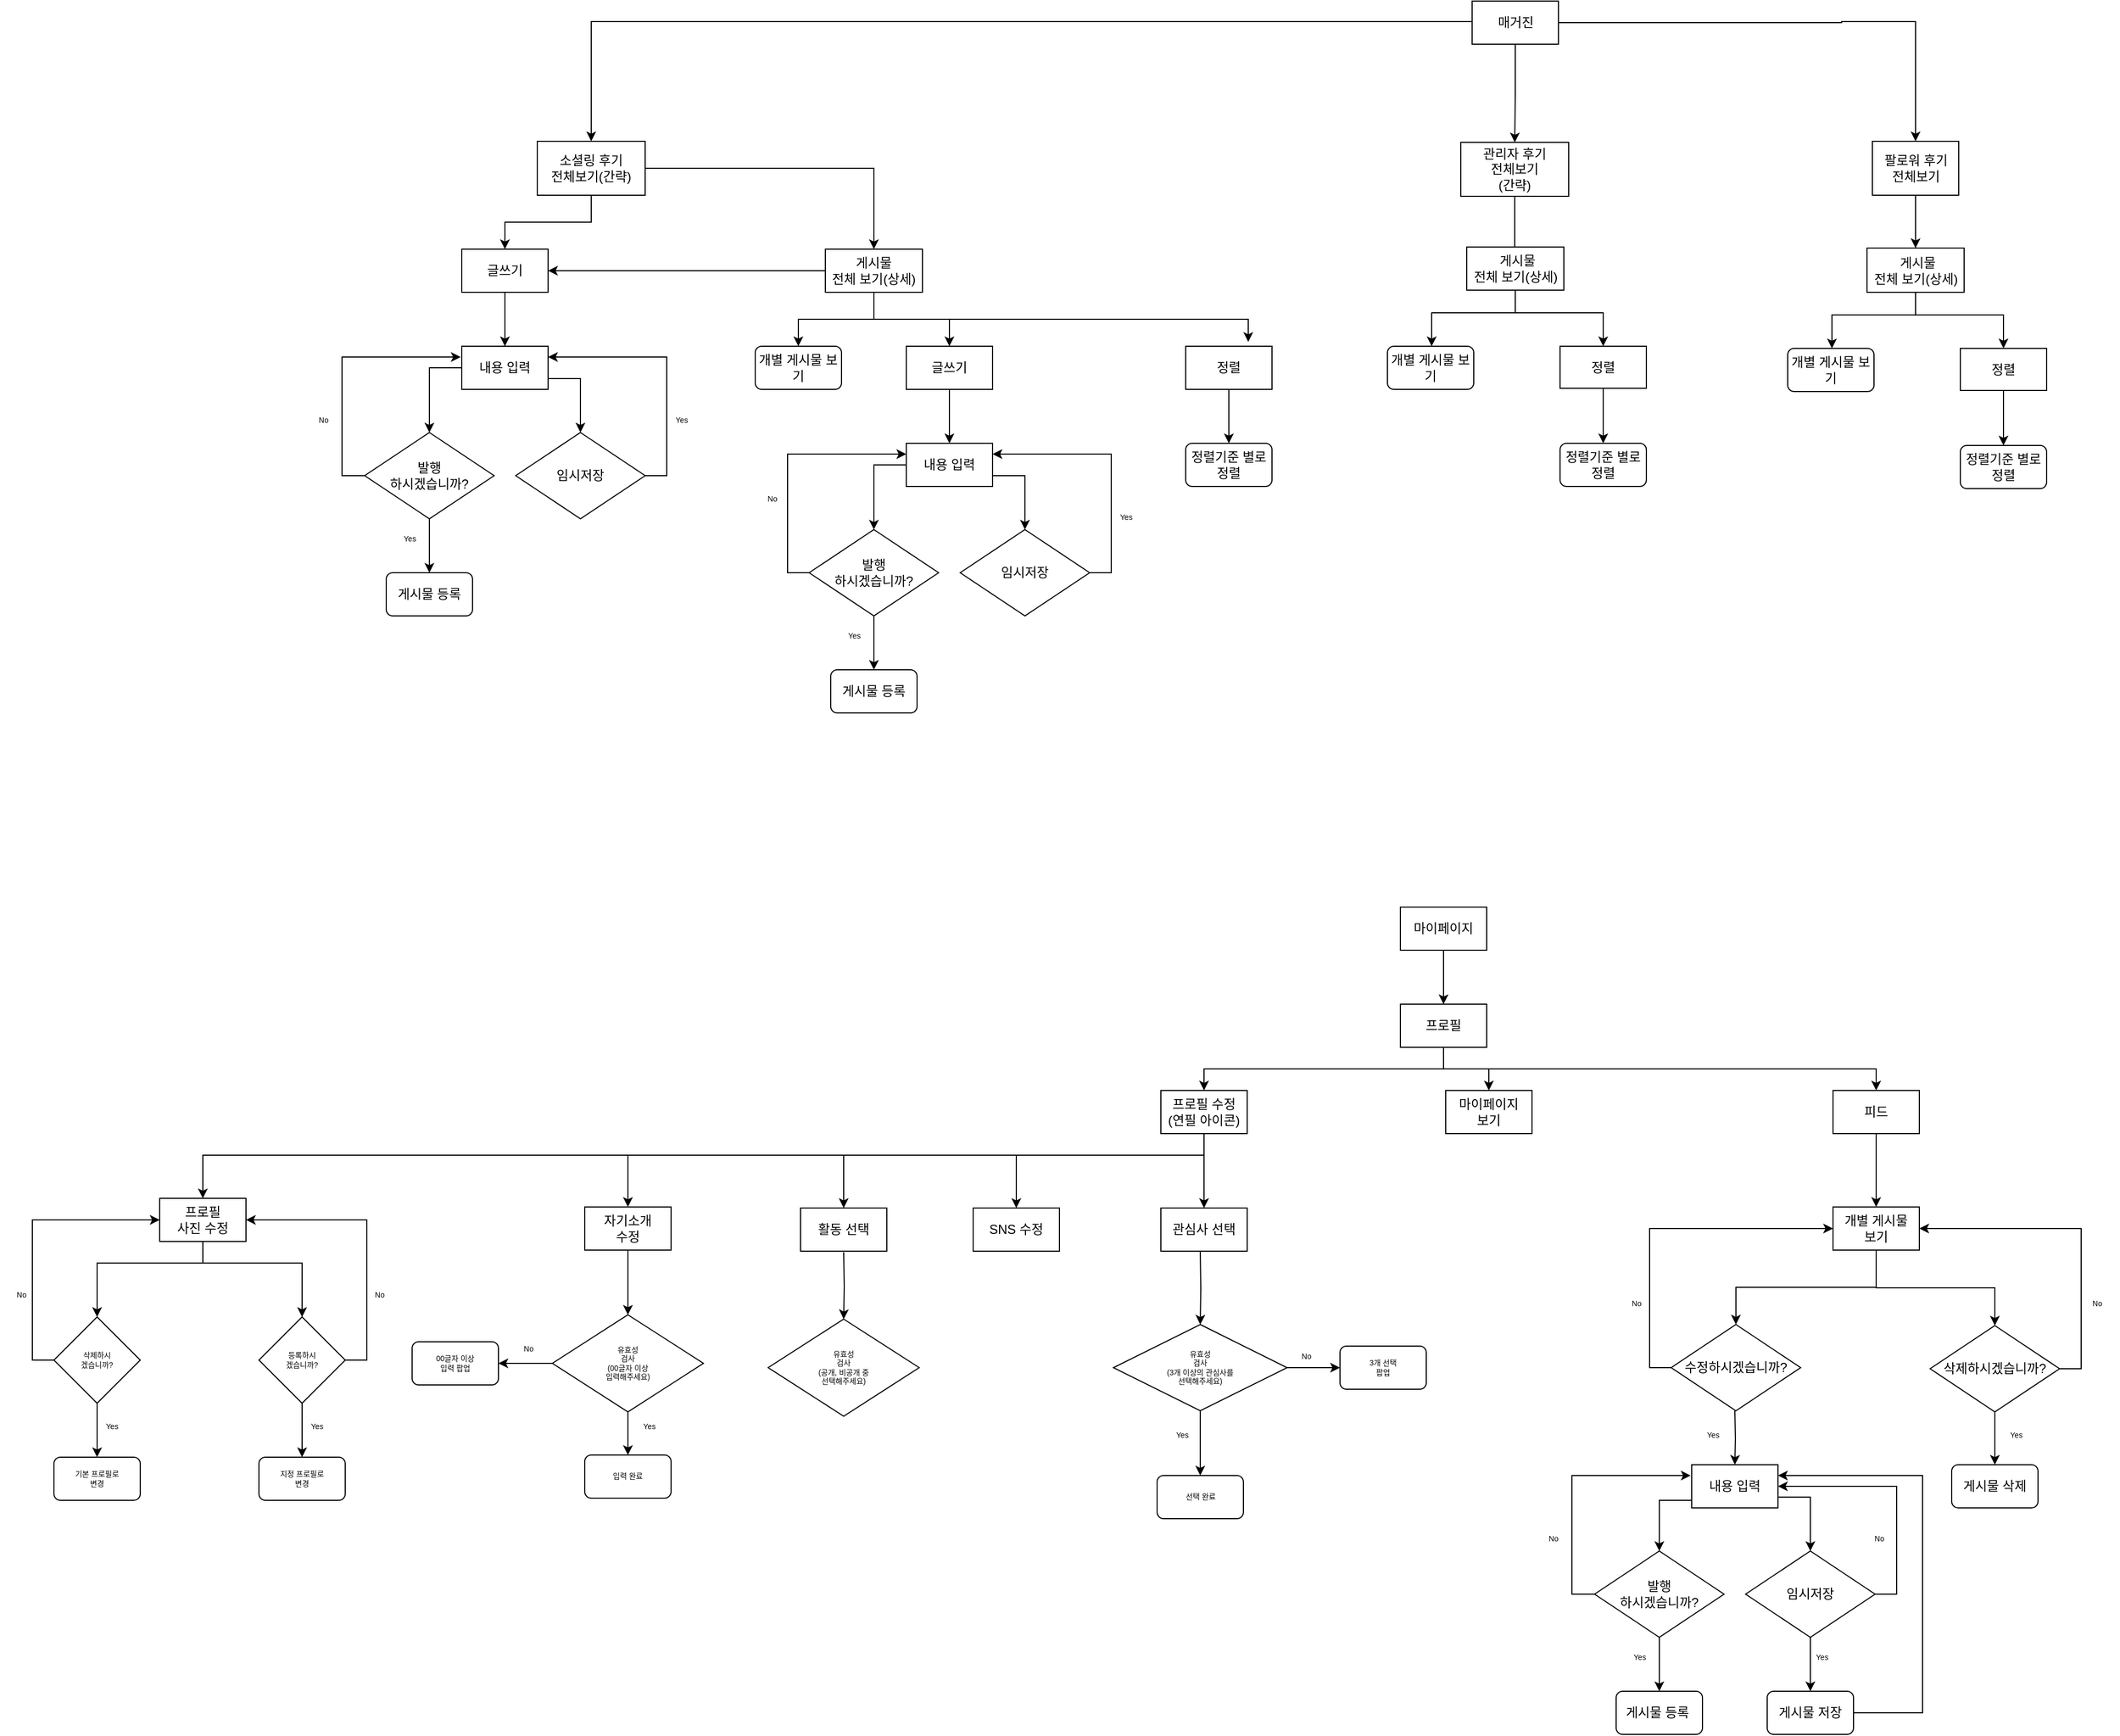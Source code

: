 <mxfile version="15.3.3" type="github">
  <diagram id="C5RBs43oDa-KdzZeNtuy" name="Page-1">
    <mxGraphModel dx="3132" dy="660" grid="1" gridSize="10" guides="1" tooltips="1" connect="1" arrows="1" fold="1" page="1" pageScale="1" pageWidth="1920" pageHeight="1200" math="0" shadow="0">
      <root>
        <mxCell id="WIyWlLk6GJQsqaUBKTNV-0" />
        <mxCell id="WIyWlLk6GJQsqaUBKTNV-1" parent="WIyWlLk6GJQsqaUBKTNV-0" />
        <mxCell id="82u62CwxhhfS4tkd6ag3-348" style="edgeStyle=orthogonalEdgeStyle;rounded=0;orthogonalLoop=1;jettySize=auto;html=1;exitX=0.5;exitY=1;exitDx=0;exitDy=0;entryX=0.5;entryY=0;entryDx=0;entryDy=0;fontSize=7;" parent="WIyWlLk6GJQsqaUBKTNV-1" source="82u62CwxhhfS4tkd6ag3-171" edge="1">
          <mxGeometry relative="1" as="geometry">
            <mxPoint x="1244" y="360" as="targetPoint" />
          </mxGeometry>
        </mxCell>
        <mxCell id="82u62CwxhhfS4tkd6ag3-171" value="관리자 후기&lt;br&gt;전체보기&lt;br&gt;(간략)" style="rounded=0;whiteSpace=wrap;html=1;" parent="WIyWlLk6GJQsqaUBKTNV-1" vertex="1">
          <mxGeometry x="1194" y="241" width="100" height="50" as="geometry" />
        </mxCell>
        <mxCell id="82u62CwxhhfS4tkd6ag3-173" value="" style="edgeStyle=orthogonalEdgeStyle;rounded=0;orthogonalLoop=1;jettySize=auto;html=1;" parent="WIyWlLk6GJQsqaUBKTNV-1" source="82u62CwxhhfS4tkd6ag3-172" target="82u62CwxhhfS4tkd6ag3-171" edge="1">
          <mxGeometry relative="1" as="geometry" />
        </mxCell>
        <mxCell id="82u62CwxhhfS4tkd6ag3-182" style="edgeStyle=orthogonalEdgeStyle;rounded=0;orthogonalLoop=1;jettySize=auto;html=1;entryX=0.5;entryY=0;entryDx=0;entryDy=0;" parent="WIyWlLk6GJQsqaUBKTNV-1" source="82u62CwxhhfS4tkd6ag3-172" target="82u62CwxhhfS4tkd6ag3-174" edge="1">
          <mxGeometry relative="1" as="geometry">
            <Array as="points">
              <mxPoint x="388" y="129" />
            </Array>
          </mxGeometry>
        </mxCell>
        <mxCell id="82u62CwxhhfS4tkd6ag3-183" style="edgeStyle=orthogonalEdgeStyle;rounded=0;orthogonalLoop=1;jettySize=auto;html=1;entryX=0.5;entryY=0;entryDx=0;entryDy=0;exitX=1;exitY=0.5;exitDx=0;exitDy=0;" parent="WIyWlLk6GJQsqaUBKTNV-1" source="82u62CwxhhfS4tkd6ag3-172" target="82u62CwxhhfS4tkd6ag3-176" edge="1">
          <mxGeometry relative="1" as="geometry">
            <mxPoint x="1546.5" y="179" as="sourcePoint" />
            <Array as="points">
              <mxPoint x="1547" y="130" />
              <mxPoint x="1757" y="129" />
            </Array>
          </mxGeometry>
        </mxCell>
        <mxCell id="82u62CwxhhfS4tkd6ag3-172" value="매거진" style="rounded=0;whiteSpace=wrap;html=1;" parent="WIyWlLk6GJQsqaUBKTNV-1" vertex="1">
          <mxGeometry x="1204.5" y="110" width="80" height="40" as="geometry" />
        </mxCell>
        <mxCell id="82u62CwxhhfS4tkd6ag3-185" style="edgeStyle=orthogonalEdgeStyle;rounded=0;orthogonalLoop=1;jettySize=auto;html=1;exitX=0.5;exitY=1;exitDx=0;exitDy=0;entryX=0.5;entryY=0;entryDx=0;entryDy=0;" parent="WIyWlLk6GJQsqaUBKTNV-1" source="82u62CwxhhfS4tkd6ag3-174" target="82u62CwxhhfS4tkd6ag3-188" edge="1">
          <mxGeometry relative="1" as="geometry">
            <mxPoint x="408" y="340" as="targetPoint" />
            <Array as="points">
              <mxPoint x="388" y="315" />
              <mxPoint x="308" y="315" />
            </Array>
          </mxGeometry>
        </mxCell>
        <mxCell id="82u62CwxhhfS4tkd6ag3-209" style="edgeStyle=orthogonalEdgeStyle;rounded=0;orthogonalLoop=1;jettySize=auto;html=1;entryX=0.5;entryY=0;entryDx=0;entryDy=0;" parent="WIyWlLk6GJQsqaUBKTNV-1" source="82u62CwxhhfS4tkd6ag3-174" target="82u62CwxhhfS4tkd6ag3-187" edge="1">
          <mxGeometry relative="1" as="geometry" />
        </mxCell>
        <mxCell id="82u62CwxhhfS4tkd6ag3-174" value="소셜링 후기 &lt;br&gt;전체보기(간략)" style="rounded=0;whiteSpace=wrap;html=1;" parent="WIyWlLk6GJQsqaUBKTNV-1" vertex="1">
          <mxGeometry x="338" y="240" width="100" height="50" as="geometry" />
        </mxCell>
        <mxCell id="82u62CwxhhfS4tkd6ag3-373" value="" style="edgeStyle=orthogonalEdgeStyle;rounded=0;orthogonalLoop=1;jettySize=auto;html=1;fontSize=7;" parent="WIyWlLk6GJQsqaUBKTNV-1" source="82u62CwxhhfS4tkd6ag3-176" target="82u62CwxhhfS4tkd6ag3-367" edge="1">
          <mxGeometry relative="1" as="geometry" />
        </mxCell>
        <mxCell id="82u62CwxhhfS4tkd6ag3-176" value="팔로워 후기&lt;br&gt;전체보기" style="whiteSpace=wrap;html=1;rounded=0;" parent="WIyWlLk6GJQsqaUBKTNV-1" vertex="1">
          <mxGeometry x="1575.5" y="240" width="80" height="50" as="geometry" />
        </mxCell>
        <mxCell id="82u62CwxhhfS4tkd6ag3-215" style="edgeStyle=orthogonalEdgeStyle;rounded=0;orthogonalLoop=1;jettySize=auto;html=1;exitX=0;exitY=0.5;exitDx=0;exitDy=0;entryX=1;entryY=0.5;entryDx=0;entryDy=0;" parent="WIyWlLk6GJQsqaUBKTNV-1" source="82u62CwxhhfS4tkd6ag3-187" target="82u62CwxhhfS4tkd6ag3-188" edge="1">
          <mxGeometry relative="1" as="geometry" />
        </mxCell>
        <mxCell id="82u62CwxhhfS4tkd6ag3-267" style="edgeStyle=orthogonalEdgeStyle;rounded=0;orthogonalLoop=1;jettySize=auto;html=1;fontSize=7;" parent="WIyWlLk6GJQsqaUBKTNV-1" source="82u62CwxhhfS4tkd6ag3-187" target="82u62CwxhhfS4tkd6ag3-212" edge="1">
          <mxGeometry relative="1" as="geometry" />
        </mxCell>
        <mxCell id="82u62CwxhhfS4tkd6ag3-268" style="edgeStyle=orthogonalEdgeStyle;rounded=0;orthogonalLoop=1;jettySize=auto;html=1;entryX=0.5;entryY=0;entryDx=0;entryDy=0;fontSize=7;" parent="WIyWlLk6GJQsqaUBKTNV-1" source="82u62CwxhhfS4tkd6ag3-187" target="82u62CwxhhfS4tkd6ag3-256" edge="1">
          <mxGeometry relative="1" as="geometry" />
        </mxCell>
        <mxCell id="82u62CwxhhfS4tkd6ag3-356" style="edgeStyle=orthogonalEdgeStyle;rounded=0;orthogonalLoop=1;jettySize=auto;html=1;entryX=0.5;entryY=0;entryDx=0;entryDy=0;fontSize=7;" parent="WIyWlLk6GJQsqaUBKTNV-1" edge="1">
          <mxGeometry relative="1" as="geometry">
            <mxPoint x="650.0" y="376" as="sourcePoint" />
            <mxPoint x="997" y="426" as="targetPoint" />
            <Array as="points">
              <mxPoint x="650" y="405" />
              <mxPoint x="997" y="405" />
            </Array>
          </mxGeometry>
        </mxCell>
        <mxCell id="82u62CwxhhfS4tkd6ag3-187" value="게시물&lt;br&gt;전체 보기(상세)" style="rounded=0;whiteSpace=wrap;html=1;" parent="WIyWlLk6GJQsqaUBKTNV-1" vertex="1">
          <mxGeometry x="605" y="340" width="90" height="40" as="geometry" />
        </mxCell>
        <mxCell id="82u62CwxhhfS4tkd6ag3-201" value="" style="edgeStyle=orthogonalEdgeStyle;rounded=0;orthogonalLoop=1;jettySize=auto;html=1;" parent="WIyWlLk6GJQsqaUBKTNV-1" source="82u62CwxhhfS4tkd6ag3-188" target="82u62CwxhhfS4tkd6ag3-189" edge="1">
          <mxGeometry relative="1" as="geometry" />
        </mxCell>
        <mxCell id="MoMLf2twUXS6G3p3ZRfT-62" value="" style="edgeStyle=orthogonalEdgeStyle;rounded=0;orthogonalLoop=1;jettySize=auto;html=1;endArrow=classic;endFill=1;sourcePerimeterSpacing=8;targetPerimeterSpacing=8;" edge="1" parent="WIyWlLk6GJQsqaUBKTNV-1" source="82u62CwxhhfS4tkd6ag3-188">
          <mxGeometry relative="1" as="geometry">
            <mxPoint x="308" y="452" as="targetPoint" />
          </mxGeometry>
        </mxCell>
        <mxCell id="MoMLf2twUXS6G3p3ZRfT-64" value="" style="edgeStyle=orthogonalEdgeStyle;rounded=0;orthogonalLoop=1;jettySize=auto;html=1;endArrow=classic;endFill=1;sourcePerimeterSpacing=8;targetPerimeterSpacing=8;" edge="1" parent="WIyWlLk6GJQsqaUBKTNV-1" source="82u62CwxhhfS4tkd6ag3-188">
          <mxGeometry relative="1" as="geometry">
            <mxPoint x="308" y="452" as="targetPoint" />
          </mxGeometry>
        </mxCell>
        <mxCell id="82u62CwxhhfS4tkd6ag3-188" value="글쓰기" style="rounded=0;whiteSpace=wrap;html=1;" parent="WIyWlLk6GJQsqaUBKTNV-1" vertex="1">
          <mxGeometry x="268" y="340" width="80" height="40" as="geometry" />
        </mxCell>
        <mxCell id="82u62CwxhhfS4tkd6ag3-203" value="" style="edgeStyle=orthogonalEdgeStyle;rounded=0;orthogonalLoop=1;jettySize=auto;html=1;entryX=0.5;entryY=0;entryDx=0;entryDy=0;" parent="WIyWlLk6GJQsqaUBKTNV-1" source="82u62CwxhhfS4tkd6ag3-189" target="82u62CwxhhfS4tkd6ag3-191" edge="1">
          <mxGeometry relative="1" as="geometry">
            <mxPoint x="188" y="450" as="targetPoint" />
            <Array as="points">
              <mxPoint x="238" y="450" />
            </Array>
          </mxGeometry>
        </mxCell>
        <mxCell id="82u62CwxhhfS4tkd6ag3-205" value="" style="edgeStyle=orthogonalEdgeStyle;rounded=0;orthogonalLoop=1;jettySize=auto;html=1;entryX=0.5;entryY=0;entryDx=0;entryDy=0;exitX=1;exitY=0.75;exitDx=0;exitDy=0;" parent="WIyWlLk6GJQsqaUBKTNV-1" source="82u62CwxhhfS4tkd6ag3-189" target="82u62CwxhhfS4tkd6ag3-190" edge="1">
          <mxGeometry relative="1" as="geometry">
            <mxPoint x="358" y="470" as="sourcePoint" />
            <mxPoint x="408" y="450" as="targetPoint" />
            <Array as="points">
              <mxPoint x="378" y="460" />
            </Array>
          </mxGeometry>
        </mxCell>
        <mxCell id="82u62CwxhhfS4tkd6ag3-189" value="내용 입력" style="rounded=0;whiteSpace=wrap;html=1;" parent="WIyWlLk6GJQsqaUBKTNV-1" vertex="1">
          <mxGeometry x="268" y="430" width="80" height="40" as="geometry" />
        </mxCell>
        <mxCell id="82u62CwxhhfS4tkd6ag3-208" style="edgeStyle=orthogonalEdgeStyle;rounded=0;orthogonalLoop=1;jettySize=auto;html=1;exitX=1;exitY=0.5;exitDx=0;exitDy=0;entryX=1;entryY=0.25;entryDx=0;entryDy=0;" parent="WIyWlLk6GJQsqaUBKTNV-1" source="82u62CwxhhfS4tkd6ag3-190" target="82u62CwxhhfS4tkd6ag3-189" edge="1">
          <mxGeometry relative="1" as="geometry" />
        </mxCell>
        <mxCell id="82u62CwxhhfS4tkd6ag3-190" value="임시저장" style="rhombus;whiteSpace=wrap;html=1;" parent="WIyWlLk6GJQsqaUBKTNV-1" vertex="1">
          <mxGeometry x="318" y="510" width="120" height="80" as="geometry" />
        </mxCell>
        <mxCell id="82u62CwxhhfS4tkd6ag3-196" value="" style="edgeStyle=orthogonalEdgeStyle;rounded=0;orthogonalLoop=1;jettySize=auto;html=1;" parent="WIyWlLk6GJQsqaUBKTNV-1" source="82u62CwxhhfS4tkd6ag3-191" target="82u62CwxhhfS4tkd6ag3-194" edge="1">
          <mxGeometry relative="1" as="geometry" />
        </mxCell>
        <mxCell id="82u62CwxhhfS4tkd6ag3-374" style="edgeStyle=orthogonalEdgeStyle;rounded=0;orthogonalLoop=1;jettySize=auto;html=1;fontSize=7;exitX=0;exitY=0.5;exitDx=0;exitDy=0;" parent="WIyWlLk6GJQsqaUBKTNV-1" source="82u62CwxhhfS4tkd6ag3-191" edge="1">
          <mxGeometry relative="1" as="geometry">
            <mxPoint x="267" y="440" as="targetPoint" />
            <mxPoint x="178" y="561.0" as="sourcePoint" />
            <Array as="points">
              <mxPoint x="157" y="550" />
              <mxPoint x="157" y="440" />
            </Array>
          </mxGeometry>
        </mxCell>
        <mxCell id="82u62CwxhhfS4tkd6ag3-191" value="발행&lt;br&gt;하시겠습니까?" style="rhombus;whiteSpace=wrap;html=1;" parent="WIyWlLk6GJQsqaUBKTNV-1" vertex="1">
          <mxGeometry x="178" y="510" width="120" height="80" as="geometry" />
        </mxCell>
        <mxCell id="82u62CwxhhfS4tkd6ag3-194" value="게시물 등록" style="rounded=1;whiteSpace=wrap;html=1;" parent="WIyWlLk6GJQsqaUBKTNV-1" vertex="1">
          <mxGeometry x="198" y="640" width="80" height="40" as="geometry" />
        </mxCell>
        <mxCell id="82u62CwxhhfS4tkd6ag3-212" value="개별 게시물 보기" style="rounded=1;whiteSpace=wrap;html=1;" parent="WIyWlLk6GJQsqaUBKTNV-1" vertex="1">
          <mxGeometry x="540" y="430" width="80" height="40" as="geometry" />
        </mxCell>
        <mxCell id="82u62CwxhhfS4tkd6ag3-219" value="Yes" style="text;html=1;strokeColor=none;fillColor=none;align=center;verticalAlign=middle;whiteSpace=wrap;rounded=0;fontSize=7;" parent="WIyWlLk6GJQsqaUBKTNV-1" vertex="1">
          <mxGeometry x="452" y="489" width="40" height="20" as="geometry" />
        </mxCell>
        <mxCell id="82u62CwxhhfS4tkd6ag3-226" value="Yes" style="text;html=1;strokeColor=none;fillColor=none;align=center;verticalAlign=middle;whiteSpace=wrap;rounded=0;fontSize=7;" parent="WIyWlLk6GJQsqaUBKTNV-1" vertex="1">
          <mxGeometry x="200" y="599" width="40" height="20" as="geometry" />
        </mxCell>
        <mxCell id="82u62CwxhhfS4tkd6ag3-229" value="No" style="text;html=1;strokeColor=none;fillColor=none;align=center;verticalAlign=middle;whiteSpace=wrap;rounded=0;fontSize=7;" parent="WIyWlLk6GJQsqaUBKTNV-1" vertex="1">
          <mxGeometry x="120" y="489" width="40" height="20" as="geometry" />
        </mxCell>
        <mxCell id="82u62CwxhhfS4tkd6ag3-255" value="" style="edgeStyle=orthogonalEdgeStyle;rounded=0;orthogonalLoop=1;jettySize=auto;html=1;" parent="WIyWlLk6GJQsqaUBKTNV-1" source="82u62CwxhhfS4tkd6ag3-256" target="82u62CwxhhfS4tkd6ag3-259" edge="1">
          <mxGeometry relative="1" as="geometry" />
        </mxCell>
        <mxCell id="82u62CwxhhfS4tkd6ag3-256" value="글쓰기" style="rounded=0;whiteSpace=wrap;html=1;" parent="WIyWlLk6GJQsqaUBKTNV-1" vertex="1">
          <mxGeometry x="680" y="430" width="80" height="40" as="geometry" />
        </mxCell>
        <mxCell id="82u62CwxhhfS4tkd6ag3-257" value="" style="edgeStyle=orthogonalEdgeStyle;rounded=0;orthogonalLoop=1;jettySize=auto;html=1;entryX=0.5;entryY=0;entryDx=0;entryDy=0;" parent="WIyWlLk6GJQsqaUBKTNV-1" source="82u62CwxhhfS4tkd6ag3-259" target="82u62CwxhhfS4tkd6ag3-263" edge="1">
          <mxGeometry relative="1" as="geometry">
            <mxPoint x="600" y="540" as="targetPoint" />
            <Array as="points">
              <mxPoint x="650" y="540" />
            </Array>
          </mxGeometry>
        </mxCell>
        <mxCell id="82u62CwxhhfS4tkd6ag3-258" value="" style="edgeStyle=orthogonalEdgeStyle;rounded=0;orthogonalLoop=1;jettySize=auto;html=1;entryX=0.5;entryY=0;entryDx=0;entryDy=0;exitX=1;exitY=0.75;exitDx=0;exitDy=0;" parent="WIyWlLk6GJQsqaUBKTNV-1" source="82u62CwxhhfS4tkd6ag3-259" target="82u62CwxhhfS4tkd6ag3-261" edge="1">
          <mxGeometry relative="1" as="geometry">
            <mxPoint x="770" y="560" as="sourcePoint" />
            <mxPoint x="820" y="540" as="targetPoint" />
            <Array as="points">
              <mxPoint x="790" y="550" />
            </Array>
          </mxGeometry>
        </mxCell>
        <mxCell id="82u62CwxhhfS4tkd6ag3-259" value="내용 입력" style="rounded=0;whiteSpace=wrap;html=1;" parent="WIyWlLk6GJQsqaUBKTNV-1" vertex="1">
          <mxGeometry x="680" y="520" width="80" height="40" as="geometry" />
        </mxCell>
        <mxCell id="82u62CwxhhfS4tkd6ag3-260" style="edgeStyle=orthogonalEdgeStyle;rounded=0;orthogonalLoop=1;jettySize=auto;html=1;exitX=1;exitY=0.5;exitDx=0;exitDy=0;entryX=1;entryY=0.25;entryDx=0;entryDy=0;" parent="WIyWlLk6GJQsqaUBKTNV-1" source="82u62CwxhhfS4tkd6ag3-261" target="82u62CwxhhfS4tkd6ag3-259" edge="1">
          <mxGeometry relative="1" as="geometry" />
        </mxCell>
        <mxCell id="82u62CwxhhfS4tkd6ag3-261" value="임시저장" style="rhombus;whiteSpace=wrap;html=1;" parent="WIyWlLk6GJQsqaUBKTNV-1" vertex="1">
          <mxGeometry x="730" y="600" width="120" height="80" as="geometry" />
        </mxCell>
        <mxCell id="82u62CwxhhfS4tkd6ag3-262" value="" style="edgeStyle=orthogonalEdgeStyle;rounded=0;orthogonalLoop=1;jettySize=auto;html=1;" parent="WIyWlLk6GJQsqaUBKTNV-1" source="82u62CwxhhfS4tkd6ag3-263" target="82u62CwxhhfS4tkd6ag3-264" edge="1">
          <mxGeometry relative="1" as="geometry" />
        </mxCell>
        <mxCell id="82u62CwxhhfS4tkd6ag3-263" value="발행&lt;br&gt;하시겠습니까?" style="rhombus;whiteSpace=wrap;html=1;" parent="WIyWlLk6GJQsqaUBKTNV-1" vertex="1">
          <mxGeometry x="590" y="600" width="120" height="80" as="geometry" />
        </mxCell>
        <mxCell id="82u62CwxhhfS4tkd6ag3-264" value="게시물 등록" style="rounded=1;whiteSpace=wrap;html=1;" parent="WIyWlLk6GJQsqaUBKTNV-1" vertex="1">
          <mxGeometry x="610" y="730" width="80" height="40" as="geometry" />
        </mxCell>
        <mxCell id="82u62CwxhhfS4tkd6ag3-265" value="Yes" style="text;html=1;strokeColor=none;fillColor=none;align=center;verticalAlign=middle;whiteSpace=wrap;rounded=0;fontSize=7;" parent="WIyWlLk6GJQsqaUBKTNV-1" vertex="1">
          <mxGeometry x="864" y="579" width="40" height="20" as="geometry" />
        </mxCell>
        <mxCell id="82u62CwxhhfS4tkd6ag3-266" value="Yes" style="text;html=1;strokeColor=none;fillColor=none;align=center;verticalAlign=middle;whiteSpace=wrap;rounded=0;fontSize=7;" parent="WIyWlLk6GJQsqaUBKTNV-1" vertex="1">
          <mxGeometry x="612" y="689" width="40" height="20" as="geometry" />
        </mxCell>
        <mxCell id="82u62CwxhhfS4tkd6ag3-270" value="No" style="text;html=1;strokeColor=none;fillColor=none;align=center;verticalAlign=middle;whiteSpace=wrap;rounded=0;fontSize=7;" parent="WIyWlLk6GJQsqaUBKTNV-1" vertex="1">
          <mxGeometry x="536" y="562" width="40" height="20" as="geometry" />
        </mxCell>
        <mxCell id="82u62CwxhhfS4tkd6ag3-311" style="edgeStyle=orthogonalEdgeStyle;rounded=0;orthogonalLoop=1;jettySize=auto;html=1;fontSize=7;" parent="WIyWlLk6GJQsqaUBKTNV-1" source="82u62CwxhhfS4tkd6ag3-313" target="82u62CwxhhfS4tkd6ag3-325" edge="1">
          <mxGeometry relative="1" as="geometry">
            <Array as="points">
              <mxPoint x="1244" y="399" />
              <mxPoint x="1167" y="399" />
            </Array>
          </mxGeometry>
        </mxCell>
        <mxCell id="82u62CwxhhfS4tkd6ag3-362" style="edgeStyle=orthogonalEdgeStyle;rounded=0;orthogonalLoop=1;jettySize=auto;html=1;fontSize=7;" parent="WIyWlLk6GJQsqaUBKTNV-1" source="82u62CwxhhfS4tkd6ag3-313" target="82u62CwxhhfS4tkd6ag3-360" edge="1">
          <mxGeometry relative="1" as="geometry">
            <Array as="points">
              <mxPoint x="1244" y="399" />
              <mxPoint x="1326" y="399" />
            </Array>
          </mxGeometry>
        </mxCell>
        <mxCell id="82u62CwxhhfS4tkd6ag3-313" value="&amp;nbsp;게시물&lt;br&gt;전체 보기(상세)" style="rounded=0;whiteSpace=wrap;html=1;" parent="WIyWlLk6GJQsqaUBKTNV-1" vertex="1">
          <mxGeometry x="1199.5" y="338" width="90" height="40" as="geometry" />
        </mxCell>
        <mxCell id="82u62CwxhhfS4tkd6ag3-325" value="개별 게시물 보기" style="rounded=1;whiteSpace=wrap;html=1;" parent="WIyWlLk6GJQsqaUBKTNV-1" vertex="1">
          <mxGeometry x="1126" y="430" width="80" height="40" as="geometry" />
        </mxCell>
        <mxCell id="82u62CwxhhfS4tkd6ag3-357" value="" style="edgeStyle=orthogonalEdgeStyle;rounded=0;orthogonalLoop=1;jettySize=auto;html=1;fontSize=7;" parent="WIyWlLk6GJQsqaUBKTNV-1" source="82u62CwxhhfS4tkd6ag3-353" target="82u62CwxhhfS4tkd6ag3-355" edge="1">
          <mxGeometry relative="1" as="geometry" />
        </mxCell>
        <mxCell id="82u62CwxhhfS4tkd6ag3-353" value="정렬" style="rounded=0;whiteSpace=wrap;html=1;" parent="WIyWlLk6GJQsqaUBKTNV-1" vertex="1">
          <mxGeometry x="939" y="430" width="80" height="40" as="geometry" />
        </mxCell>
        <mxCell id="82u62CwxhhfS4tkd6ag3-355" value="정렬기준 별로 정렬" style="rounded=1;whiteSpace=wrap;html=1;" parent="WIyWlLk6GJQsqaUBKTNV-1" vertex="1">
          <mxGeometry x="939" y="520" width="80" height="40" as="geometry" />
        </mxCell>
        <mxCell id="82u62CwxhhfS4tkd6ag3-363" value="" style="edgeStyle=orthogonalEdgeStyle;rounded=0;orthogonalLoop=1;jettySize=auto;html=1;fontSize=7;" parent="WIyWlLk6GJQsqaUBKTNV-1" source="82u62CwxhhfS4tkd6ag3-360" target="82u62CwxhhfS4tkd6ag3-361" edge="1">
          <mxGeometry relative="1" as="geometry" />
        </mxCell>
        <mxCell id="82u62CwxhhfS4tkd6ag3-360" value="정렬" style="rounded=0;whiteSpace=wrap;html=1;" parent="WIyWlLk6GJQsqaUBKTNV-1" vertex="1">
          <mxGeometry x="1286" y="430" width="80" height="39" as="geometry" />
        </mxCell>
        <mxCell id="82u62CwxhhfS4tkd6ag3-361" value="정렬기준 별로 정렬" style="rounded=1;whiteSpace=wrap;html=1;" parent="WIyWlLk6GJQsqaUBKTNV-1" vertex="1">
          <mxGeometry x="1286" y="520" width="80" height="40" as="geometry" />
        </mxCell>
        <mxCell id="82u62CwxhhfS4tkd6ag3-365" style="edgeStyle=orthogonalEdgeStyle;rounded=0;orthogonalLoop=1;jettySize=auto;html=1;fontSize=7;" parent="WIyWlLk6GJQsqaUBKTNV-1" source="82u62CwxhhfS4tkd6ag3-367" target="82u62CwxhhfS4tkd6ag3-368" edge="1">
          <mxGeometry relative="1" as="geometry">
            <Array as="points">
              <mxPoint x="1615" y="401" />
              <mxPoint x="1538" y="401" />
            </Array>
          </mxGeometry>
        </mxCell>
        <mxCell id="82u62CwxhhfS4tkd6ag3-366" style="edgeStyle=orthogonalEdgeStyle;rounded=0;orthogonalLoop=1;jettySize=auto;html=1;fontSize=7;" parent="WIyWlLk6GJQsqaUBKTNV-1" source="82u62CwxhhfS4tkd6ag3-367" target="82u62CwxhhfS4tkd6ag3-370" edge="1">
          <mxGeometry relative="1" as="geometry">
            <Array as="points">
              <mxPoint x="1615" y="401" />
              <mxPoint x="1697" y="401" />
            </Array>
          </mxGeometry>
        </mxCell>
        <mxCell id="82u62CwxhhfS4tkd6ag3-367" value="&amp;nbsp;게시물&lt;br&gt;전체 보기(상세)" style="rounded=0;whiteSpace=wrap;html=1;" parent="WIyWlLk6GJQsqaUBKTNV-1" vertex="1">
          <mxGeometry x="1570.5" y="339" width="90" height="41" as="geometry" />
        </mxCell>
        <mxCell id="82u62CwxhhfS4tkd6ag3-368" value="개별 게시물 보기" style="rounded=1;whiteSpace=wrap;html=1;" parent="WIyWlLk6GJQsqaUBKTNV-1" vertex="1">
          <mxGeometry x="1497" y="432" width="80" height="40" as="geometry" />
        </mxCell>
        <mxCell id="82u62CwxhhfS4tkd6ag3-369" value="" style="edgeStyle=orthogonalEdgeStyle;rounded=0;orthogonalLoop=1;jettySize=auto;html=1;fontSize=7;" parent="WIyWlLk6GJQsqaUBKTNV-1" source="82u62CwxhhfS4tkd6ag3-370" target="82u62CwxhhfS4tkd6ag3-372" edge="1">
          <mxGeometry relative="1" as="geometry" />
        </mxCell>
        <mxCell id="82u62CwxhhfS4tkd6ag3-370" value="정렬" style="rounded=0;whiteSpace=wrap;html=1;" parent="WIyWlLk6GJQsqaUBKTNV-1" vertex="1">
          <mxGeometry x="1657" y="432" width="80" height="39" as="geometry" />
        </mxCell>
        <mxCell id="82u62CwxhhfS4tkd6ag3-372" value="정렬기준 별로 정렬" style="rounded=1;whiteSpace=wrap;html=1;" parent="WIyWlLk6GJQsqaUBKTNV-1" vertex="1">
          <mxGeometry x="1657" y="522" width="80" height="40" as="geometry" />
        </mxCell>
        <mxCell id="82u62CwxhhfS4tkd6ag3-377" style="edgeStyle=orthogonalEdgeStyle;rounded=0;orthogonalLoop=1;jettySize=auto;html=1;fontSize=7;exitX=0;exitY=0.5;exitDx=0;exitDy=0;" parent="WIyWlLk6GJQsqaUBKTNV-1" edge="1">
          <mxGeometry relative="1" as="geometry">
            <mxPoint x="680" y="530" as="targetPoint" />
            <mxPoint x="591" y="640" as="sourcePoint" />
            <Array as="points">
              <mxPoint x="570" y="640" />
              <mxPoint x="570" y="530" />
            </Array>
          </mxGeometry>
        </mxCell>
        <mxCell id="82u62CwxhhfS4tkd6ag3-378" value="마이페이지" style="rounded=0;whiteSpace=wrap;html=1;" parent="WIyWlLk6GJQsqaUBKTNV-1" vertex="1">
          <mxGeometry x="1138" y="950" width="80" height="40" as="geometry" />
        </mxCell>
        <mxCell id="MoMLf2twUXS6G3p3ZRfT-25" style="edgeStyle=orthogonalEdgeStyle;rounded=0;orthogonalLoop=1;jettySize=auto;html=1;entryX=0.5;entryY=0;entryDx=0;entryDy=0;endArrow=classic;endFill=1;sourcePerimeterSpacing=8;targetPerimeterSpacing=8;" edge="1" parent="WIyWlLk6GJQsqaUBKTNV-1" target="82u62CwxhhfS4tkd6ag3-382">
          <mxGeometry relative="1" as="geometry">
            <mxPoint x="1178" y="1070" as="sourcePoint" />
            <Array as="points">
              <mxPoint x="1178" y="1100" />
              <mxPoint x="956" y="1100" />
            </Array>
          </mxGeometry>
        </mxCell>
        <mxCell id="MoMLf2twUXS6G3p3ZRfT-87" style="edgeStyle=orthogonalEdgeStyle;rounded=0;orthogonalLoop=1;jettySize=auto;html=1;entryX=0.5;entryY=0;entryDx=0;entryDy=0;endArrow=classic;endFill=1;sourcePerimeterSpacing=8;targetPerimeterSpacing=8;exitX=0.5;exitY=1;exitDx=0;exitDy=0;exitPerimeter=0;" edge="1" parent="WIyWlLk6GJQsqaUBKTNV-1" source="82u62CwxhhfS4tkd6ag3-379" target="82u62CwxhhfS4tkd6ag3-383">
          <mxGeometry relative="1" as="geometry" />
        </mxCell>
        <mxCell id="MoMLf2twUXS6G3p3ZRfT-88" style="edgeStyle=orthogonalEdgeStyle;rounded=0;orthogonalLoop=1;jettySize=auto;html=1;exitX=0.5;exitY=1;exitDx=0;exitDy=0;entryX=0.5;entryY=0;entryDx=0;entryDy=0;endArrow=classic;endFill=1;sourcePerimeterSpacing=8;targetPerimeterSpacing=8;" edge="1" parent="WIyWlLk6GJQsqaUBKTNV-1" source="82u62CwxhhfS4tkd6ag3-379" target="82u62CwxhhfS4tkd6ag3-384">
          <mxGeometry relative="1" as="geometry" />
        </mxCell>
        <mxCell id="82u62CwxhhfS4tkd6ag3-379" value="프로필" style="rounded=0;whiteSpace=wrap;html=1;" parent="WIyWlLk6GJQsqaUBKTNV-1" vertex="1">
          <mxGeometry x="1138" y="1040" width="80" height="40" as="geometry" />
        </mxCell>
        <mxCell id="MoMLf2twUXS6G3p3ZRfT-27" style="edgeStyle=orthogonalEdgeStyle;rounded=0;orthogonalLoop=1;jettySize=auto;html=1;endArrow=classic;endFill=1;sourcePerimeterSpacing=8;targetPerimeterSpacing=8;entryX=0.5;entryY=0;entryDx=0;entryDy=0;exitX=0.5;exitY=1;exitDx=0;exitDy=0;" edge="1" parent="WIyWlLk6GJQsqaUBKTNV-1" source="82u62CwxhhfS4tkd6ag3-382" target="82u62CwxhhfS4tkd6ag3-386">
          <mxGeometry relative="1" as="geometry">
            <mxPoint x="976" y="1160" as="sourcePoint" />
            <mxPoint x="62" y="1220" as="targetPoint" />
            <Array as="points">
              <mxPoint x="956" y="1180" />
              <mxPoint x="28" y="1180" />
            </Array>
          </mxGeometry>
        </mxCell>
        <mxCell id="MoMLf2twUXS6G3p3ZRfT-28" style="edgeStyle=orthogonalEdgeStyle;rounded=0;orthogonalLoop=1;jettySize=auto;html=1;entryX=0.5;entryY=0;entryDx=0;entryDy=0;endArrow=classic;endFill=1;sourcePerimeterSpacing=8;targetPerimeterSpacing=8;exitX=0.5;exitY=1;exitDx=0;exitDy=0;" edge="1" parent="WIyWlLk6GJQsqaUBKTNV-1" source="82u62CwxhhfS4tkd6ag3-382" target="82u62CwxhhfS4tkd6ag3-387">
          <mxGeometry relative="1" as="geometry">
            <mxPoint x="972" y="1168" as="sourcePoint" />
            <mxPoint x="506" y="1228" as="targetPoint" />
            <Array as="points">
              <mxPoint x="956" y="1180" />
              <mxPoint x="422" y="1180" />
            </Array>
          </mxGeometry>
        </mxCell>
        <mxCell id="MoMLf2twUXS6G3p3ZRfT-29" style="edgeStyle=orthogonalEdgeStyle;rounded=0;orthogonalLoop=1;jettySize=auto;html=1;entryX=0.5;entryY=0;entryDx=0;entryDy=0;endArrow=classic;endFill=1;sourcePerimeterSpacing=8;targetPerimeterSpacing=8;" edge="1" parent="WIyWlLk6GJQsqaUBKTNV-1" source="82u62CwxhhfS4tkd6ag3-382" target="82u62CwxhhfS4tkd6ag3-388">
          <mxGeometry relative="1" as="geometry">
            <Array as="points">
              <mxPoint x="956" y="1180" />
              <mxPoint x="622" y="1180" />
            </Array>
          </mxGeometry>
        </mxCell>
        <mxCell id="MoMLf2twUXS6G3p3ZRfT-30" style="edgeStyle=orthogonalEdgeStyle;rounded=0;orthogonalLoop=1;jettySize=auto;html=1;entryX=0.5;entryY=0;entryDx=0;entryDy=0;endArrow=classic;endFill=1;sourcePerimeterSpacing=8;targetPerimeterSpacing=8;exitX=0.5;exitY=1;exitDx=0;exitDy=0;" edge="1" parent="WIyWlLk6GJQsqaUBKTNV-1" source="82u62CwxhhfS4tkd6ag3-382" target="82u62CwxhhfS4tkd6ag3-389">
          <mxGeometry relative="1" as="geometry">
            <mxPoint x="956" y="1168" as="sourcePoint" />
            <Array as="points">
              <mxPoint x="956" y="1180" />
              <mxPoint x="782" y="1180" />
            </Array>
          </mxGeometry>
        </mxCell>
        <mxCell id="MoMLf2twUXS6G3p3ZRfT-31" style="edgeStyle=orthogonalEdgeStyle;rounded=0;orthogonalLoop=1;jettySize=auto;html=1;entryX=0.5;entryY=0;entryDx=0;entryDy=0;endArrow=classic;endFill=1;sourcePerimeterSpacing=8;targetPerimeterSpacing=8;exitX=0.5;exitY=1;exitDx=0;exitDy=0;" edge="1" parent="WIyWlLk6GJQsqaUBKTNV-1" source="82u62CwxhhfS4tkd6ag3-382" target="82u62CwxhhfS4tkd6ag3-390">
          <mxGeometry relative="1" as="geometry">
            <Array as="points">
              <mxPoint x="956" y="1160" />
            </Array>
          </mxGeometry>
        </mxCell>
        <mxCell id="82u62CwxhhfS4tkd6ag3-382" value="프로필 수정&lt;br&gt;(연필 아이콘)" style="rounded=0;whiteSpace=wrap;html=1;" parent="WIyWlLk6GJQsqaUBKTNV-1" vertex="1">
          <mxGeometry x="916" y="1120" width="80" height="40" as="geometry" />
        </mxCell>
        <mxCell id="82u62CwxhhfS4tkd6ag3-383" value="마이페이지 &lt;br&gt;보기" style="rounded=0;whiteSpace=wrap;html=1;" parent="WIyWlLk6GJQsqaUBKTNV-1" vertex="1">
          <mxGeometry x="1180" y="1120" width="80" height="40" as="geometry" />
        </mxCell>
        <mxCell id="MoMLf2twUXS6G3p3ZRfT-89" style="edgeStyle=orthogonalEdgeStyle;rounded=0;orthogonalLoop=1;jettySize=auto;html=1;exitX=0.5;exitY=1;exitDx=0;exitDy=0;entryX=0.5;entryY=0;entryDx=0;entryDy=0;endArrow=classic;endFill=1;sourcePerimeterSpacing=8;targetPerimeterSpacing=8;" edge="1" parent="WIyWlLk6GJQsqaUBKTNV-1" source="82u62CwxhhfS4tkd6ag3-384" target="MoMLf2twUXS6G3p3ZRfT-54">
          <mxGeometry relative="1" as="geometry" />
        </mxCell>
        <mxCell id="82u62CwxhhfS4tkd6ag3-384" value="피드" style="rounded=0;whiteSpace=wrap;html=1;" parent="WIyWlLk6GJQsqaUBKTNV-1" vertex="1">
          <mxGeometry x="1539" y="1120" width="80" height="40" as="geometry" />
        </mxCell>
        <mxCell id="MoMLf2twUXS6G3p3ZRfT-33" style="edgeStyle=orthogonalEdgeStyle;rounded=0;orthogonalLoop=1;jettySize=auto;html=1;entryX=0.5;entryY=0;entryDx=0;entryDy=0;endArrow=classic;endFill=1;sourcePerimeterSpacing=8;targetPerimeterSpacing=8;exitX=0.5;exitY=1;exitDx=0;exitDy=0;" edge="1" parent="WIyWlLk6GJQsqaUBKTNV-1" source="82u62CwxhhfS4tkd6ag3-386" target="82u62CwxhhfS4tkd6ag3-392">
          <mxGeometry relative="1" as="geometry">
            <Array as="points">
              <mxPoint x="28" y="1280" />
              <mxPoint x="-70" y="1280" />
            </Array>
          </mxGeometry>
        </mxCell>
        <mxCell id="MoMLf2twUXS6G3p3ZRfT-34" style="edgeStyle=orthogonalEdgeStyle;rounded=0;orthogonalLoop=1;jettySize=auto;html=1;entryX=0.5;entryY=0;entryDx=0;entryDy=0;endArrow=classic;endFill=1;sourcePerimeterSpacing=8;targetPerimeterSpacing=8;" edge="1" parent="WIyWlLk6GJQsqaUBKTNV-1">
          <mxGeometry relative="1" as="geometry">
            <mxPoint x="28" y="1260" as="sourcePoint" />
            <mxPoint x="120" y="1330" as="targetPoint" />
            <Array as="points">
              <mxPoint x="28" y="1280" />
              <mxPoint x="120" y="1280" />
            </Array>
          </mxGeometry>
        </mxCell>
        <mxCell id="82u62CwxhhfS4tkd6ag3-386" value="프로필&lt;br&gt;사진 수정" style="rounded=0;whiteSpace=wrap;html=1;" parent="WIyWlLk6GJQsqaUBKTNV-1" vertex="1">
          <mxGeometry x="-12" y="1220" width="80" height="40" as="geometry" />
        </mxCell>
        <mxCell id="MoMLf2twUXS6G3p3ZRfT-39" value="" style="edgeStyle=orthogonalEdgeStyle;rounded=0;orthogonalLoop=1;jettySize=auto;html=1;endArrow=classic;endFill=1;sourcePerimeterSpacing=8;targetPerimeterSpacing=8;exitX=0.5;exitY=1;exitDx=0;exitDy=0;entryX=0.5;entryY=0;entryDx=0;entryDy=0;" edge="1" parent="WIyWlLk6GJQsqaUBKTNV-1" source="82u62CwxhhfS4tkd6ag3-387" target="82u62CwxhhfS4tkd6ag3-398">
          <mxGeometry relative="1" as="geometry" />
        </mxCell>
        <mxCell id="82u62CwxhhfS4tkd6ag3-387" value="자기소개 &lt;br&gt;수정" style="rounded=0;whiteSpace=wrap;html=1;" parent="WIyWlLk6GJQsqaUBKTNV-1" vertex="1">
          <mxGeometry x="382" y="1228" width="80" height="40" as="geometry" />
        </mxCell>
        <mxCell id="MoMLf2twUXS6G3p3ZRfT-42" style="edgeStyle=orthogonalEdgeStyle;rounded=0;orthogonalLoop=1;jettySize=auto;html=1;entryX=0.5;entryY=0;entryDx=0;entryDy=0;endArrow=classic;endFill=1;sourcePerimeterSpacing=8;targetPerimeterSpacing=8;exitX=0.5;exitY=1;exitDx=0;exitDy=0;" edge="1" parent="WIyWlLk6GJQsqaUBKTNV-1" target="82u62CwxhhfS4tkd6ag3-402">
          <mxGeometry relative="1" as="geometry">
            <mxPoint x="952.5" y="1269" as="sourcePoint" />
            <Array as="points" />
          </mxGeometry>
        </mxCell>
        <mxCell id="MoMLf2twUXS6G3p3ZRfT-52" style="edgeStyle=orthogonalEdgeStyle;rounded=0;orthogonalLoop=1;jettySize=auto;html=1;entryX=0.5;entryY=0;entryDx=0;entryDy=0;endArrow=classic;endFill=1;sourcePerimeterSpacing=8;targetPerimeterSpacing=8;" edge="1" parent="WIyWlLk6GJQsqaUBKTNV-1" target="MoMLf2twUXS6G3p3ZRfT-49">
          <mxGeometry relative="1" as="geometry">
            <mxPoint x="622" y="1270" as="sourcePoint" />
          </mxGeometry>
        </mxCell>
        <mxCell id="82u62CwxhhfS4tkd6ag3-388" value="활동 선택" style="rounded=0;whiteSpace=wrap;html=1;" parent="WIyWlLk6GJQsqaUBKTNV-1" vertex="1">
          <mxGeometry x="582" y="1229" width="80" height="40" as="geometry" />
        </mxCell>
        <mxCell id="82u62CwxhhfS4tkd6ag3-389" value="SNS 수정" style="rounded=0;whiteSpace=wrap;html=1;" parent="WIyWlLk6GJQsqaUBKTNV-1" vertex="1">
          <mxGeometry x="742" y="1229" width="80" height="40" as="geometry" />
        </mxCell>
        <mxCell id="82u62CwxhhfS4tkd6ag3-390" value="관심사 선택" style="rounded=0;whiteSpace=wrap;html=1;" parent="WIyWlLk6GJQsqaUBKTNV-1" vertex="1">
          <mxGeometry x="916" y="1229" width="80" height="40" as="geometry" />
        </mxCell>
        <mxCell id="MoMLf2twUXS6G3p3ZRfT-35" style="edgeStyle=orthogonalEdgeStyle;rounded=0;orthogonalLoop=1;jettySize=auto;html=1;exitX=0.5;exitY=1;exitDx=0;exitDy=0;entryX=0.5;entryY=0;entryDx=0;entryDy=0;endArrow=classic;endFill=1;sourcePerimeterSpacing=8;targetPerimeterSpacing=8;" edge="1" parent="WIyWlLk6GJQsqaUBKTNV-1" source="82u62CwxhhfS4tkd6ag3-392" target="82u62CwxhhfS4tkd6ag3-395">
          <mxGeometry relative="1" as="geometry" />
        </mxCell>
        <mxCell id="MoMLf2twUXS6G3p3ZRfT-121" style="edgeStyle=orthogonalEdgeStyle;rounded=0;orthogonalLoop=1;jettySize=auto;html=1;exitX=0;exitY=0.5;exitDx=0;exitDy=0;entryX=0;entryY=0.5;entryDx=0;entryDy=0;endArrow=classic;endFill=1;sourcePerimeterSpacing=8;targetPerimeterSpacing=8;" edge="1" parent="WIyWlLk6GJQsqaUBKTNV-1" source="82u62CwxhhfS4tkd6ag3-392" target="82u62CwxhhfS4tkd6ag3-386">
          <mxGeometry relative="1" as="geometry" />
        </mxCell>
        <mxCell id="82u62CwxhhfS4tkd6ag3-392" value="삭제하시&lt;br&gt;겠습니까?" style="rhombus;whiteSpace=wrap;html=1;fontSize=7;" parent="WIyWlLk6GJQsqaUBKTNV-1" vertex="1">
          <mxGeometry x="-110" y="1330" width="80" height="80" as="geometry" />
        </mxCell>
        <mxCell id="MoMLf2twUXS6G3p3ZRfT-36" style="edgeStyle=orthogonalEdgeStyle;rounded=0;orthogonalLoop=1;jettySize=auto;html=1;entryX=0.5;entryY=0;entryDx=0;entryDy=0;endArrow=classic;endFill=1;sourcePerimeterSpacing=8;targetPerimeterSpacing=8;exitX=0.5;exitY=1;exitDx=0;exitDy=0;" edge="1" parent="WIyWlLk6GJQsqaUBKTNV-1" source="82u62CwxhhfS4tkd6ag3-393" target="82u62CwxhhfS4tkd6ag3-396">
          <mxGeometry relative="1" as="geometry" />
        </mxCell>
        <mxCell id="MoMLf2twUXS6G3p3ZRfT-122" style="edgeStyle=orthogonalEdgeStyle;rounded=0;orthogonalLoop=1;jettySize=auto;html=1;exitX=1;exitY=0.5;exitDx=0;exitDy=0;entryX=1;entryY=0.5;entryDx=0;entryDy=0;endArrow=classic;endFill=1;sourcePerimeterSpacing=8;targetPerimeterSpacing=8;" edge="1" parent="WIyWlLk6GJQsqaUBKTNV-1" source="82u62CwxhhfS4tkd6ag3-393" target="82u62CwxhhfS4tkd6ag3-386">
          <mxGeometry relative="1" as="geometry" />
        </mxCell>
        <mxCell id="82u62CwxhhfS4tkd6ag3-393" value="등록하시&lt;br&gt;겠습니까?" style="rhombus;whiteSpace=wrap;html=1;fontSize=7;" parent="WIyWlLk6GJQsqaUBKTNV-1" vertex="1">
          <mxGeometry x="80" y="1330" width="80" height="80" as="geometry" />
        </mxCell>
        <mxCell id="82u62CwxhhfS4tkd6ag3-395" value="기본 프로필로&lt;br&gt;변경" style="rounded=1;whiteSpace=wrap;html=1;fontSize=7;" parent="WIyWlLk6GJQsqaUBKTNV-1" vertex="1">
          <mxGeometry x="-110" y="1460" width="80" height="40" as="geometry" />
        </mxCell>
        <mxCell id="82u62CwxhhfS4tkd6ag3-396" value="지정 프로필로&lt;br&gt;변경" style="rounded=1;whiteSpace=wrap;html=1;fontSize=7;" parent="WIyWlLk6GJQsqaUBKTNV-1" vertex="1">
          <mxGeometry x="80" y="1460" width="80" height="40" as="geometry" />
        </mxCell>
        <mxCell id="MoMLf2twUXS6G3p3ZRfT-40" style="edgeStyle=orthogonalEdgeStyle;rounded=0;orthogonalLoop=1;jettySize=auto;html=1;entryX=1;entryY=0.5;entryDx=0;entryDy=0;endArrow=classic;endFill=1;sourcePerimeterSpacing=8;targetPerimeterSpacing=8;exitX=0;exitY=0.5;exitDx=0;exitDy=0;" edge="1" parent="WIyWlLk6GJQsqaUBKTNV-1" source="82u62CwxhhfS4tkd6ag3-398" target="82u62CwxhhfS4tkd6ag3-401">
          <mxGeometry relative="1" as="geometry" />
        </mxCell>
        <mxCell id="MoMLf2twUXS6G3p3ZRfT-41" style="edgeStyle=orthogonalEdgeStyle;rounded=0;orthogonalLoop=1;jettySize=auto;html=1;exitX=0.5;exitY=1;exitDx=0;exitDy=0;entryX=0.5;entryY=0;entryDx=0;entryDy=0;endArrow=classic;endFill=1;sourcePerimeterSpacing=8;targetPerimeterSpacing=8;" edge="1" parent="WIyWlLk6GJQsqaUBKTNV-1" source="82u62CwxhhfS4tkd6ag3-398" target="82u62CwxhhfS4tkd6ag3-400">
          <mxGeometry relative="1" as="geometry" />
        </mxCell>
        <mxCell id="82u62CwxhhfS4tkd6ag3-398" value="유효성&lt;br&gt;검사&lt;br&gt;(00글자 이상 &lt;br&gt;입력해주세요)" style="rhombus;whiteSpace=wrap;html=1;fontSize=7;" parent="WIyWlLk6GJQsqaUBKTNV-1" vertex="1">
          <mxGeometry x="352" y="1328" width="140" height="90" as="geometry" />
        </mxCell>
        <mxCell id="82u62CwxhhfS4tkd6ag3-400" value="입력 완료" style="rounded=1;whiteSpace=wrap;html=1;fontSize=7;" parent="WIyWlLk6GJQsqaUBKTNV-1" vertex="1">
          <mxGeometry x="382" y="1458" width="80" height="40" as="geometry" />
        </mxCell>
        <mxCell id="82u62CwxhhfS4tkd6ag3-401" value="00글자 이상 &lt;br&gt;입력 팝업" style="rounded=1;whiteSpace=wrap;html=1;fontSize=7;" parent="WIyWlLk6GJQsqaUBKTNV-1" vertex="1">
          <mxGeometry x="222" y="1353" width="80" height="40" as="geometry" />
        </mxCell>
        <mxCell id="MoMLf2twUXS6G3p3ZRfT-43" style="edgeStyle=orthogonalEdgeStyle;rounded=0;orthogonalLoop=1;jettySize=auto;html=1;exitX=0.5;exitY=1;exitDx=0;exitDy=0;entryX=0.5;entryY=0;entryDx=0;entryDy=0;endArrow=classic;endFill=1;sourcePerimeterSpacing=8;targetPerimeterSpacing=8;" edge="1" parent="WIyWlLk6GJQsqaUBKTNV-1" source="82u62CwxhhfS4tkd6ag3-402" target="82u62CwxhhfS4tkd6ag3-403">
          <mxGeometry relative="1" as="geometry" />
        </mxCell>
        <mxCell id="MoMLf2twUXS6G3p3ZRfT-53" style="edgeStyle=orthogonalEdgeStyle;rounded=0;orthogonalLoop=1;jettySize=auto;html=1;exitX=1;exitY=0.5;exitDx=0;exitDy=0;entryX=0;entryY=0.5;entryDx=0;entryDy=0;endArrow=classic;endFill=1;sourcePerimeterSpacing=8;targetPerimeterSpacing=8;" edge="1" parent="WIyWlLk6GJQsqaUBKTNV-1" source="82u62CwxhhfS4tkd6ag3-402" target="82u62CwxhhfS4tkd6ag3-404">
          <mxGeometry relative="1" as="geometry" />
        </mxCell>
        <mxCell id="82u62CwxhhfS4tkd6ag3-402" value="유효성&lt;br&gt;검사&lt;br&gt;(3개 이상의 관심사를 &lt;br&gt;선택해주세요)" style="rhombus;whiteSpace=wrap;html=1;fontSize=7;" parent="WIyWlLk6GJQsqaUBKTNV-1" vertex="1">
          <mxGeometry x="872" y="1337" width="161" height="80" as="geometry" />
        </mxCell>
        <mxCell id="82u62CwxhhfS4tkd6ag3-403" value="선택 완료" style="rounded=1;whiteSpace=wrap;html=1;fontSize=7;" parent="WIyWlLk6GJQsqaUBKTNV-1" vertex="1">
          <mxGeometry x="912.5" y="1477" width="80" height="40" as="geometry" />
        </mxCell>
        <mxCell id="82u62CwxhhfS4tkd6ag3-404" value="3개 선택&lt;br&gt;팝업" style="rounded=1;whiteSpace=wrap;html=1;fontSize=7;" parent="WIyWlLk6GJQsqaUBKTNV-1" vertex="1">
          <mxGeometry x="1082" y="1357" width="80" height="40" as="geometry" />
        </mxCell>
        <mxCell id="MoMLf2twUXS6G3p3ZRfT-21" value="" style="edgeStyle=orthogonalEdgeStyle;rounded=0;orthogonalLoop=1;jettySize=auto;html=1;fontSize=7;entryX=0.5;entryY=0;entryDx=0;entryDy=0;exitX=0.5;exitY=1;exitDx=0;exitDy=0;" edge="1" parent="WIyWlLk6GJQsqaUBKTNV-1" source="82u62CwxhhfS4tkd6ag3-378" target="82u62CwxhhfS4tkd6ag3-379">
          <mxGeometry relative="1" as="geometry">
            <mxPoint x="1428.0" y="779" as="sourcePoint" />
            <mxPoint x="1428.0" y="830" as="targetPoint" />
          </mxGeometry>
        </mxCell>
        <mxCell id="MoMLf2twUXS6G3p3ZRfT-49" value="유효성&lt;br&gt;검사&lt;br&gt;(공개, 비공개 중&lt;br&gt;선택해주세요)" style="rhombus;whiteSpace=wrap;html=1;fontSize=7;" vertex="1" parent="WIyWlLk6GJQsqaUBKTNV-1">
          <mxGeometry x="552" y="1332" width="140" height="90" as="geometry" />
        </mxCell>
        <mxCell id="MoMLf2twUXS6G3p3ZRfT-90" style="edgeStyle=orthogonalEdgeStyle;rounded=0;orthogonalLoop=1;jettySize=auto;html=1;exitX=0.5;exitY=1;exitDx=0;exitDy=0;entryX=0.5;entryY=0;entryDx=0;entryDy=0;endArrow=classic;endFill=1;sourcePerimeterSpacing=8;targetPerimeterSpacing=8;" edge="1" parent="WIyWlLk6GJQsqaUBKTNV-1" source="MoMLf2twUXS6G3p3ZRfT-54" target="MoMLf2twUXS6G3p3ZRfT-60">
          <mxGeometry relative="1" as="geometry" />
        </mxCell>
        <mxCell id="MoMLf2twUXS6G3p3ZRfT-91" style="edgeStyle=orthogonalEdgeStyle;rounded=0;orthogonalLoop=1;jettySize=auto;html=1;exitX=0.5;exitY=1;exitDx=0;exitDy=0;entryX=0.5;entryY=0;entryDx=0;entryDy=0;endArrow=classic;endFill=1;sourcePerimeterSpacing=8;targetPerimeterSpacing=8;" edge="1" parent="WIyWlLk6GJQsqaUBKTNV-1">
          <mxGeometry relative="1" as="geometry">
            <mxPoint x="1579" y="1268" as="sourcePoint" />
            <mxPoint x="1689" y="1338" as="targetPoint" />
            <Array as="points">
              <mxPoint x="1579" y="1303" />
              <mxPoint x="1689" y="1303" />
            </Array>
          </mxGeometry>
        </mxCell>
        <mxCell id="MoMLf2twUXS6G3p3ZRfT-54" value="개별 게시물&lt;br&gt;보기" style="rounded=0;whiteSpace=wrap;html=1;" vertex="1" parent="WIyWlLk6GJQsqaUBKTNV-1">
          <mxGeometry x="1539" y="1228" width="80" height="40" as="geometry" />
        </mxCell>
        <mxCell id="MoMLf2twUXS6G3p3ZRfT-92" style="edgeStyle=orthogonalEdgeStyle;rounded=0;orthogonalLoop=1;jettySize=auto;html=1;exitX=0.5;exitY=1;exitDx=0;exitDy=0;entryX=0.5;entryY=0;entryDx=0;entryDy=0;endArrow=classic;endFill=1;sourcePerimeterSpacing=8;targetPerimeterSpacing=8;" edge="1" parent="WIyWlLk6GJQsqaUBKTNV-1" source="MoMLf2twUXS6G3p3ZRfT-59" target="MoMLf2twUXS6G3p3ZRfT-85">
          <mxGeometry relative="1" as="geometry" />
        </mxCell>
        <mxCell id="MoMLf2twUXS6G3p3ZRfT-96" style="edgeStyle=orthogonalEdgeStyle;rounded=0;orthogonalLoop=1;jettySize=auto;html=1;exitX=1;exitY=0.5;exitDx=0;exitDy=0;entryX=1;entryY=0.5;entryDx=0;entryDy=0;endArrow=classic;endFill=1;sourcePerimeterSpacing=8;targetPerimeterSpacing=8;" edge="1" parent="WIyWlLk6GJQsqaUBKTNV-1" source="MoMLf2twUXS6G3p3ZRfT-59" target="MoMLf2twUXS6G3p3ZRfT-54">
          <mxGeometry relative="1" as="geometry" />
        </mxCell>
        <mxCell id="MoMLf2twUXS6G3p3ZRfT-59" value="삭제하시겠습니까?" style="rhombus;whiteSpace=wrap;html=1;" vertex="1" parent="WIyWlLk6GJQsqaUBKTNV-1">
          <mxGeometry x="1629" y="1338" width="120" height="80" as="geometry" />
        </mxCell>
        <mxCell id="MoMLf2twUXS6G3p3ZRfT-97" style="edgeStyle=orthogonalEdgeStyle;rounded=0;orthogonalLoop=1;jettySize=auto;html=1;exitX=0;exitY=0.5;exitDx=0;exitDy=0;entryX=0;entryY=0.5;entryDx=0;entryDy=0;endArrow=classic;endFill=1;sourcePerimeterSpacing=8;targetPerimeterSpacing=8;" edge="1" parent="WIyWlLk6GJQsqaUBKTNV-1" source="MoMLf2twUXS6G3p3ZRfT-60" target="MoMLf2twUXS6G3p3ZRfT-54">
          <mxGeometry relative="1" as="geometry" />
        </mxCell>
        <mxCell id="MoMLf2twUXS6G3p3ZRfT-60" value="수정하시겠습니까?" style="rhombus;whiteSpace=wrap;html=1;" vertex="1" parent="WIyWlLk6GJQsqaUBKTNV-1">
          <mxGeometry x="1389" y="1337" width="120" height="80" as="geometry" />
        </mxCell>
        <mxCell id="MoMLf2twUXS6G3p3ZRfT-65" value="" style="edgeStyle=orthogonalEdgeStyle;rounded=0;orthogonalLoop=1;jettySize=auto;html=1;" edge="1" parent="WIyWlLk6GJQsqaUBKTNV-1" target="MoMLf2twUXS6G3p3ZRfT-71">
          <mxGeometry relative="1" as="geometry">
            <mxPoint x="1448" y="1417" as="sourcePoint" />
          </mxGeometry>
        </mxCell>
        <mxCell id="MoMLf2twUXS6G3p3ZRfT-69" value="" style="edgeStyle=orthogonalEdgeStyle;rounded=0;orthogonalLoop=1;jettySize=auto;html=1;entryX=0.5;entryY=0;entryDx=0;entryDy=0;" edge="1" parent="WIyWlLk6GJQsqaUBKTNV-1" source="MoMLf2twUXS6G3p3ZRfT-71" target="MoMLf2twUXS6G3p3ZRfT-76">
          <mxGeometry relative="1" as="geometry">
            <mxPoint x="1328" y="1487" as="targetPoint" />
            <Array as="points">
              <mxPoint x="1378" y="1500" />
            </Array>
          </mxGeometry>
        </mxCell>
        <mxCell id="MoMLf2twUXS6G3p3ZRfT-70" value="" style="edgeStyle=orthogonalEdgeStyle;rounded=0;orthogonalLoop=1;jettySize=auto;html=1;entryX=0.5;entryY=0;entryDx=0;entryDy=0;exitX=1;exitY=0.75;exitDx=0;exitDy=0;" edge="1" parent="WIyWlLk6GJQsqaUBKTNV-1" source="MoMLf2twUXS6G3p3ZRfT-71" target="MoMLf2twUXS6G3p3ZRfT-73">
          <mxGeometry relative="1" as="geometry">
            <mxPoint x="1498" y="1507" as="sourcePoint" />
            <mxPoint x="1548" y="1487" as="targetPoint" />
            <Array as="points">
              <mxPoint x="1518" y="1497" />
            </Array>
          </mxGeometry>
        </mxCell>
        <mxCell id="MoMLf2twUXS6G3p3ZRfT-113" style="edgeStyle=orthogonalEdgeStyle;rounded=0;orthogonalLoop=1;jettySize=auto;html=1;exitX=1;exitY=0.5;exitDx=0;exitDy=0;endArrow=classic;endFill=1;sourcePerimeterSpacing=8;targetPerimeterSpacing=8;" edge="1" parent="WIyWlLk6GJQsqaUBKTNV-1" source="MoMLf2twUXS6G3p3ZRfT-71">
          <mxGeometry relative="1" as="geometry">
            <mxPoint x="1482" y="1480" as="targetPoint" />
          </mxGeometry>
        </mxCell>
        <mxCell id="MoMLf2twUXS6G3p3ZRfT-71" value="내용 입력" style="rounded=0;whiteSpace=wrap;html=1;" vertex="1" parent="WIyWlLk6GJQsqaUBKTNV-1">
          <mxGeometry x="1408" y="1467" width="80" height="40" as="geometry" />
        </mxCell>
        <mxCell id="MoMLf2twUXS6G3p3ZRfT-109" style="edgeStyle=orthogonalEdgeStyle;rounded=0;orthogonalLoop=1;jettySize=auto;html=1;exitX=0.5;exitY=1;exitDx=0;exitDy=0;entryX=0.5;entryY=0;entryDx=0;entryDy=0;endArrow=classic;endFill=1;sourcePerimeterSpacing=8;targetPerimeterSpacing=8;" edge="1" parent="WIyWlLk6GJQsqaUBKTNV-1" source="MoMLf2twUXS6G3p3ZRfT-73" target="MoMLf2twUXS6G3p3ZRfT-108">
          <mxGeometry relative="1" as="geometry" />
        </mxCell>
        <mxCell id="MoMLf2twUXS6G3p3ZRfT-115" style="edgeStyle=orthogonalEdgeStyle;rounded=0;orthogonalLoop=1;jettySize=auto;html=1;exitX=1;exitY=0.5;exitDx=0;exitDy=0;entryX=1;entryY=0.5;entryDx=0;entryDy=0;endArrow=classic;endFill=1;sourcePerimeterSpacing=8;targetPerimeterSpacing=8;" edge="1" parent="WIyWlLk6GJQsqaUBKTNV-1" source="MoMLf2twUXS6G3p3ZRfT-73" target="MoMLf2twUXS6G3p3ZRfT-71">
          <mxGeometry relative="1" as="geometry" />
        </mxCell>
        <mxCell id="MoMLf2twUXS6G3p3ZRfT-73" value="임시저장" style="rhombus;whiteSpace=wrap;html=1;" vertex="1" parent="WIyWlLk6GJQsqaUBKTNV-1">
          <mxGeometry x="1458" y="1547" width="120" height="80" as="geometry" />
        </mxCell>
        <mxCell id="MoMLf2twUXS6G3p3ZRfT-74" value="" style="edgeStyle=orthogonalEdgeStyle;rounded=0;orthogonalLoop=1;jettySize=auto;html=1;" edge="1" parent="WIyWlLk6GJQsqaUBKTNV-1" source="MoMLf2twUXS6G3p3ZRfT-76">
          <mxGeometry relative="1" as="geometry">
            <mxPoint x="1378" y="1677" as="targetPoint" />
          </mxGeometry>
        </mxCell>
        <mxCell id="MoMLf2twUXS6G3p3ZRfT-75" style="edgeStyle=orthogonalEdgeStyle;rounded=0;orthogonalLoop=1;jettySize=auto;html=1;fontSize=7;exitX=0;exitY=0.5;exitDx=0;exitDy=0;" edge="1" parent="WIyWlLk6GJQsqaUBKTNV-1" source="MoMLf2twUXS6G3p3ZRfT-76">
          <mxGeometry relative="1" as="geometry">
            <mxPoint x="1407" y="1477" as="targetPoint" />
            <mxPoint x="1318" y="1598.0" as="sourcePoint" />
            <Array as="points">
              <mxPoint x="1297" y="1587" />
              <mxPoint x="1297" y="1477" />
            </Array>
          </mxGeometry>
        </mxCell>
        <mxCell id="MoMLf2twUXS6G3p3ZRfT-76" value="발행&lt;br&gt;하시겠습니까?" style="rhombus;whiteSpace=wrap;html=1;" vertex="1" parent="WIyWlLk6GJQsqaUBKTNV-1">
          <mxGeometry x="1318" y="1547" width="120" height="80" as="geometry" />
        </mxCell>
        <mxCell id="MoMLf2twUXS6G3p3ZRfT-77" value="게시물 등록&amp;nbsp;" style="rounded=1;whiteSpace=wrap;html=1;" vertex="1" parent="WIyWlLk6GJQsqaUBKTNV-1">
          <mxGeometry x="1338" y="1677" width="80" height="40" as="geometry" />
        </mxCell>
        <mxCell id="MoMLf2twUXS6G3p3ZRfT-78" value="Yes" style="text;html=1;strokeColor=none;fillColor=none;align=center;verticalAlign=middle;whiteSpace=wrap;rounded=0;fontSize=7;" vertex="1" parent="WIyWlLk6GJQsqaUBKTNV-1">
          <mxGeometry x="1340" y="1636" width="40" height="20" as="geometry" />
        </mxCell>
        <mxCell id="MoMLf2twUXS6G3p3ZRfT-79" value="No" style="text;html=1;strokeColor=none;fillColor=none;align=center;verticalAlign=middle;whiteSpace=wrap;rounded=0;fontSize=7;" vertex="1" parent="WIyWlLk6GJQsqaUBKTNV-1">
          <mxGeometry x="1260" y="1526" width="40" height="20" as="geometry" />
        </mxCell>
        <mxCell id="MoMLf2twUXS6G3p3ZRfT-85" value="게시물 삭제" style="rounded=1;whiteSpace=wrap;html=1;" vertex="1" parent="WIyWlLk6GJQsqaUBKTNV-1">
          <mxGeometry x="1649" y="1467" width="80" height="40" as="geometry" />
        </mxCell>
        <mxCell id="MoMLf2twUXS6G3p3ZRfT-100" value="No" style="text;html=1;strokeColor=none;fillColor=none;align=center;verticalAlign=middle;whiteSpace=wrap;rounded=0;fontSize=7;" vertex="1" parent="WIyWlLk6GJQsqaUBKTNV-1">
          <mxGeometry x="310" y="1350" width="40" height="20" as="geometry" />
        </mxCell>
        <mxCell id="MoMLf2twUXS6G3p3ZRfT-101" value="No" style="text;html=1;strokeColor=none;fillColor=none;align=center;verticalAlign=middle;whiteSpace=wrap;rounded=0;fontSize=7;" vertex="1" parent="WIyWlLk6GJQsqaUBKTNV-1">
          <mxGeometry x="1031" y="1357" width="40" height="20" as="geometry" />
        </mxCell>
        <mxCell id="MoMLf2twUXS6G3p3ZRfT-102" value="No" style="text;html=1;strokeColor=none;fillColor=none;align=center;verticalAlign=middle;whiteSpace=wrap;rounded=0;fontSize=7;" vertex="1" parent="WIyWlLk6GJQsqaUBKTNV-1">
          <mxGeometry x="1336.5" y="1308" width="40" height="20" as="geometry" />
        </mxCell>
        <mxCell id="MoMLf2twUXS6G3p3ZRfT-103" value="No" style="text;html=1;strokeColor=none;fillColor=none;align=center;verticalAlign=middle;whiteSpace=wrap;rounded=0;fontSize=7;" vertex="1" parent="WIyWlLk6GJQsqaUBKTNV-1">
          <mxGeometry x="1764" y="1308" width="40" height="20" as="geometry" />
        </mxCell>
        <mxCell id="MoMLf2twUXS6G3p3ZRfT-104" value="No" style="text;html=1;strokeColor=none;fillColor=none;align=center;verticalAlign=middle;whiteSpace=wrap;rounded=0;fontSize=7;" vertex="1" parent="WIyWlLk6GJQsqaUBKTNV-1">
          <mxGeometry x="1562" y="1526" width="40" height="20" as="geometry" />
        </mxCell>
        <mxCell id="MoMLf2twUXS6G3p3ZRfT-105" value="Yes" style="text;html=1;strokeColor=none;fillColor=none;align=center;verticalAlign=middle;whiteSpace=wrap;rounded=0;fontSize=7;" vertex="1" parent="WIyWlLk6GJQsqaUBKTNV-1">
          <mxGeometry x="1689" y="1430" width="40" height="20" as="geometry" />
        </mxCell>
        <mxCell id="MoMLf2twUXS6G3p3ZRfT-106" value="Yes" style="text;html=1;strokeColor=none;fillColor=none;align=center;verticalAlign=middle;whiteSpace=wrap;rounded=0;fontSize=7;" vertex="1" parent="WIyWlLk6GJQsqaUBKTNV-1">
          <mxGeometry x="1408" y="1430" width="40" height="20" as="geometry" />
        </mxCell>
        <mxCell id="MoMLf2twUXS6G3p3ZRfT-114" style="edgeStyle=orthogonalEdgeStyle;rounded=0;orthogonalLoop=1;jettySize=auto;html=1;exitX=1;exitY=0.5;exitDx=0;exitDy=0;entryX=1;entryY=0.25;entryDx=0;entryDy=0;endArrow=classic;endFill=1;sourcePerimeterSpacing=8;targetPerimeterSpacing=8;" edge="1" parent="WIyWlLk6GJQsqaUBKTNV-1" source="MoMLf2twUXS6G3p3ZRfT-108" target="MoMLf2twUXS6G3p3ZRfT-71">
          <mxGeometry relative="1" as="geometry">
            <Array as="points">
              <mxPoint x="1622" y="1697" />
              <mxPoint x="1622" y="1477" />
            </Array>
          </mxGeometry>
        </mxCell>
        <mxCell id="MoMLf2twUXS6G3p3ZRfT-108" value="게시물 저장" style="rounded=1;whiteSpace=wrap;html=1;" vertex="1" parent="WIyWlLk6GJQsqaUBKTNV-1">
          <mxGeometry x="1478" y="1677" width="80" height="40" as="geometry" />
        </mxCell>
        <mxCell id="MoMLf2twUXS6G3p3ZRfT-110" value="Yes" style="text;html=1;strokeColor=none;fillColor=none;align=center;verticalAlign=middle;whiteSpace=wrap;rounded=0;fontSize=7;" vertex="1" parent="WIyWlLk6GJQsqaUBKTNV-1">
          <mxGeometry x="1509" y="1636" width="40" height="20" as="geometry" />
        </mxCell>
        <mxCell id="MoMLf2twUXS6G3p3ZRfT-117" value="Yes" style="text;html=1;strokeColor=none;fillColor=none;align=center;verticalAlign=middle;whiteSpace=wrap;rounded=0;fontSize=7;" vertex="1" parent="WIyWlLk6GJQsqaUBKTNV-1">
          <mxGeometry x="916" y="1430" width="40" height="20" as="geometry" />
        </mxCell>
        <mxCell id="MoMLf2twUXS6G3p3ZRfT-118" value="Yes" style="text;html=1;strokeColor=none;fillColor=none;align=center;verticalAlign=middle;whiteSpace=wrap;rounded=0;fontSize=7;" vertex="1" parent="WIyWlLk6GJQsqaUBKTNV-1">
          <mxGeometry x="422" y="1422" width="40" height="20" as="geometry" />
        </mxCell>
        <mxCell id="MoMLf2twUXS6G3p3ZRfT-119" value="Yes" style="text;html=1;strokeColor=none;fillColor=none;align=center;verticalAlign=middle;whiteSpace=wrap;rounded=0;fontSize=7;" vertex="1" parent="WIyWlLk6GJQsqaUBKTNV-1">
          <mxGeometry x="114" y="1422" width="40" height="20" as="geometry" />
        </mxCell>
        <mxCell id="MoMLf2twUXS6G3p3ZRfT-120" value="Yes" style="text;html=1;strokeColor=none;fillColor=none;align=center;verticalAlign=middle;whiteSpace=wrap;rounded=0;fontSize=7;" vertex="1" parent="WIyWlLk6GJQsqaUBKTNV-1">
          <mxGeometry x="-76" y="1422" width="40" height="20" as="geometry" />
        </mxCell>
        <mxCell id="MoMLf2twUXS6G3p3ZRfT-123" value="No" style="text;html=1;strokeColor=none;fillColor=none;align=center;verticalAlign=middle;whiteSpace=wrap;rounded=0;fontSize=7;" vertex="1" parent="WIyWlLk6GJQsqaUBKTNV-1">
          <mxGeometry x="172" y="1300" width="40" height="20" as="geometry" />
        </mxCell>
        <mxCell id="MoMLf2twUXS6G3p3ZRfT-124" value="No" style="text;html=1;strokeColor=none;fillColor=none;align=center;verticalAlign=middle;whiteSpace=wrap;rounded=0;fontSize=7;" vertex="1" parent="WIyWlLk6GJQsqaUBKTNV-1">
          <mxGeometry x="-160" y="1300" width="40" height="20" as="geometry" />
        </mxCell>
      </root>
    </mxGraphModel>
  </diagram>
</mxfile>
